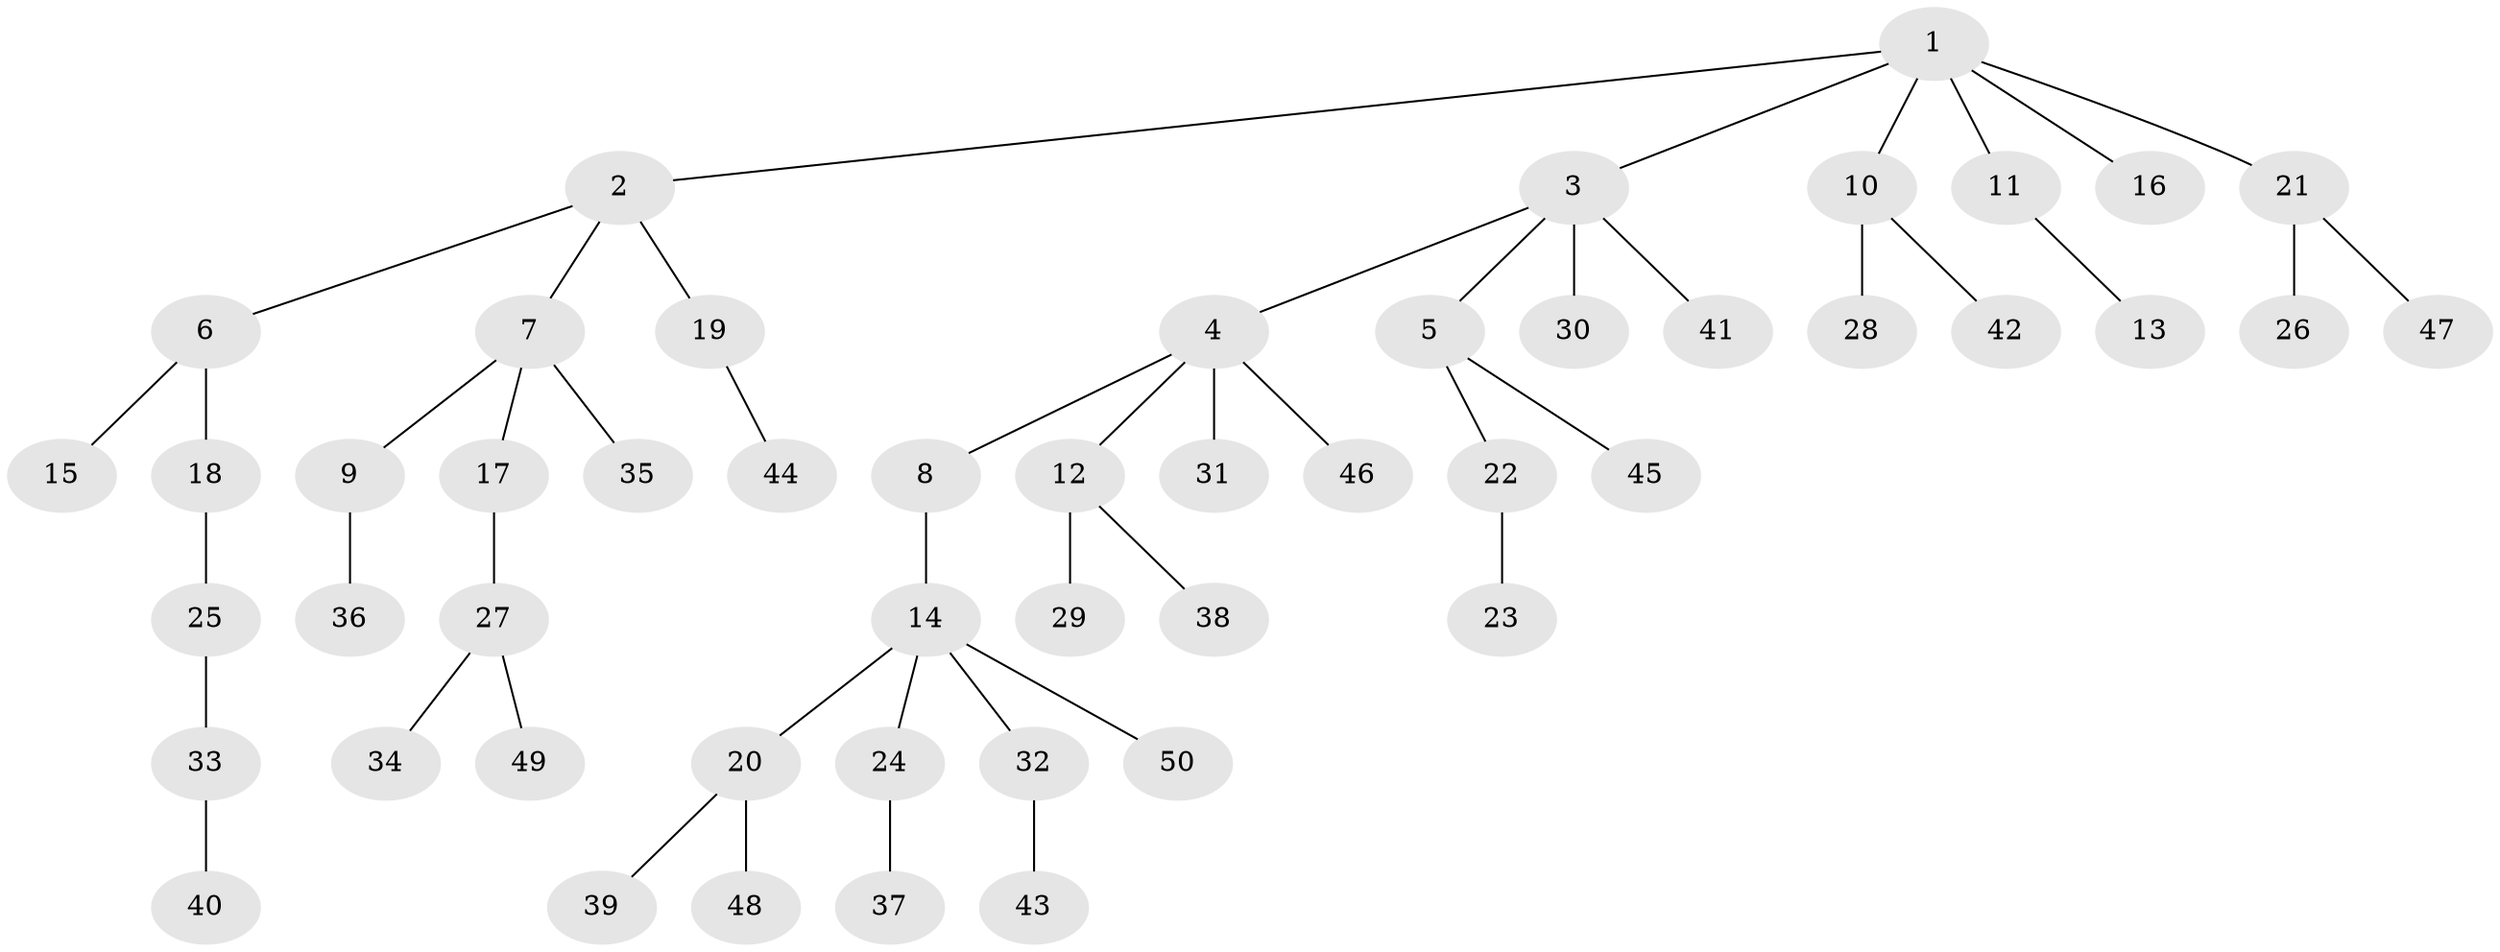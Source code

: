 // Generated by graph-tools (version 1.1) at 2025/26/03/09/25 03:26:24]
// undirected, 50 vertices, 49 edges
graph export_dot {
graph [start="1"]
  node [color=gray90,style=filled];
  1;
  2;
  3;
  4;
  5;
  6;
  7;
  8;
  9;
  10;
  11;
  12;
  13;
  14;
  15;
  16;
  17;
  18;
  19;
  20;
  21;
  22;
  23;
  24;
  25;
  26;
  27;
  28;
  29;
  30;
  31;
  32;
  33;
  34;
  35;
  36;
  37;
  38;
  39;
  40;
  41;
  42;
  43;
  44;
  45;
  46;
  47;
  48;
  49;
  50;
  1 -- 2;
  1 -- 3;
  1 -- 10;
  1 -- 11;
  1 -- 16;
  1 -- 21;
  2 -- 6;
  2 -- 7;
  2 -- 19;
  3 -- 4;
  3 -- 5;
  3 -- 30;
  3 -- 41;
  4 -- 8;
  4 -- 12;
  4 -- 31;
  4 -- 46;
  5 -- 22;
  5 -- 45;
  6 -- 15;
  6 -- 18;
  7 -- 9;
  7 -- 17;
  7 -- 35;
  8 -- 14;
  9 -- 36;
  10 -- 28;
  10 -- 42;
  11 -- 13;
  12 -- 29;
  12 -- 38;
  14 -- 20;
  14 -- 24;
  14 -- 32;
  14 -- 50;
  17 -- 27;
  18 -- 25;
  19 -- 44;
  20 -- 39;
  20 -- 48;
  21 -- 26;
  21 -- 47;
  22 -- 23;
  24 -- 37;
  25 -- 33;
  27 -- 34;
  27 -- 49;
  32 -- 43;
  33 -- 40;
}
